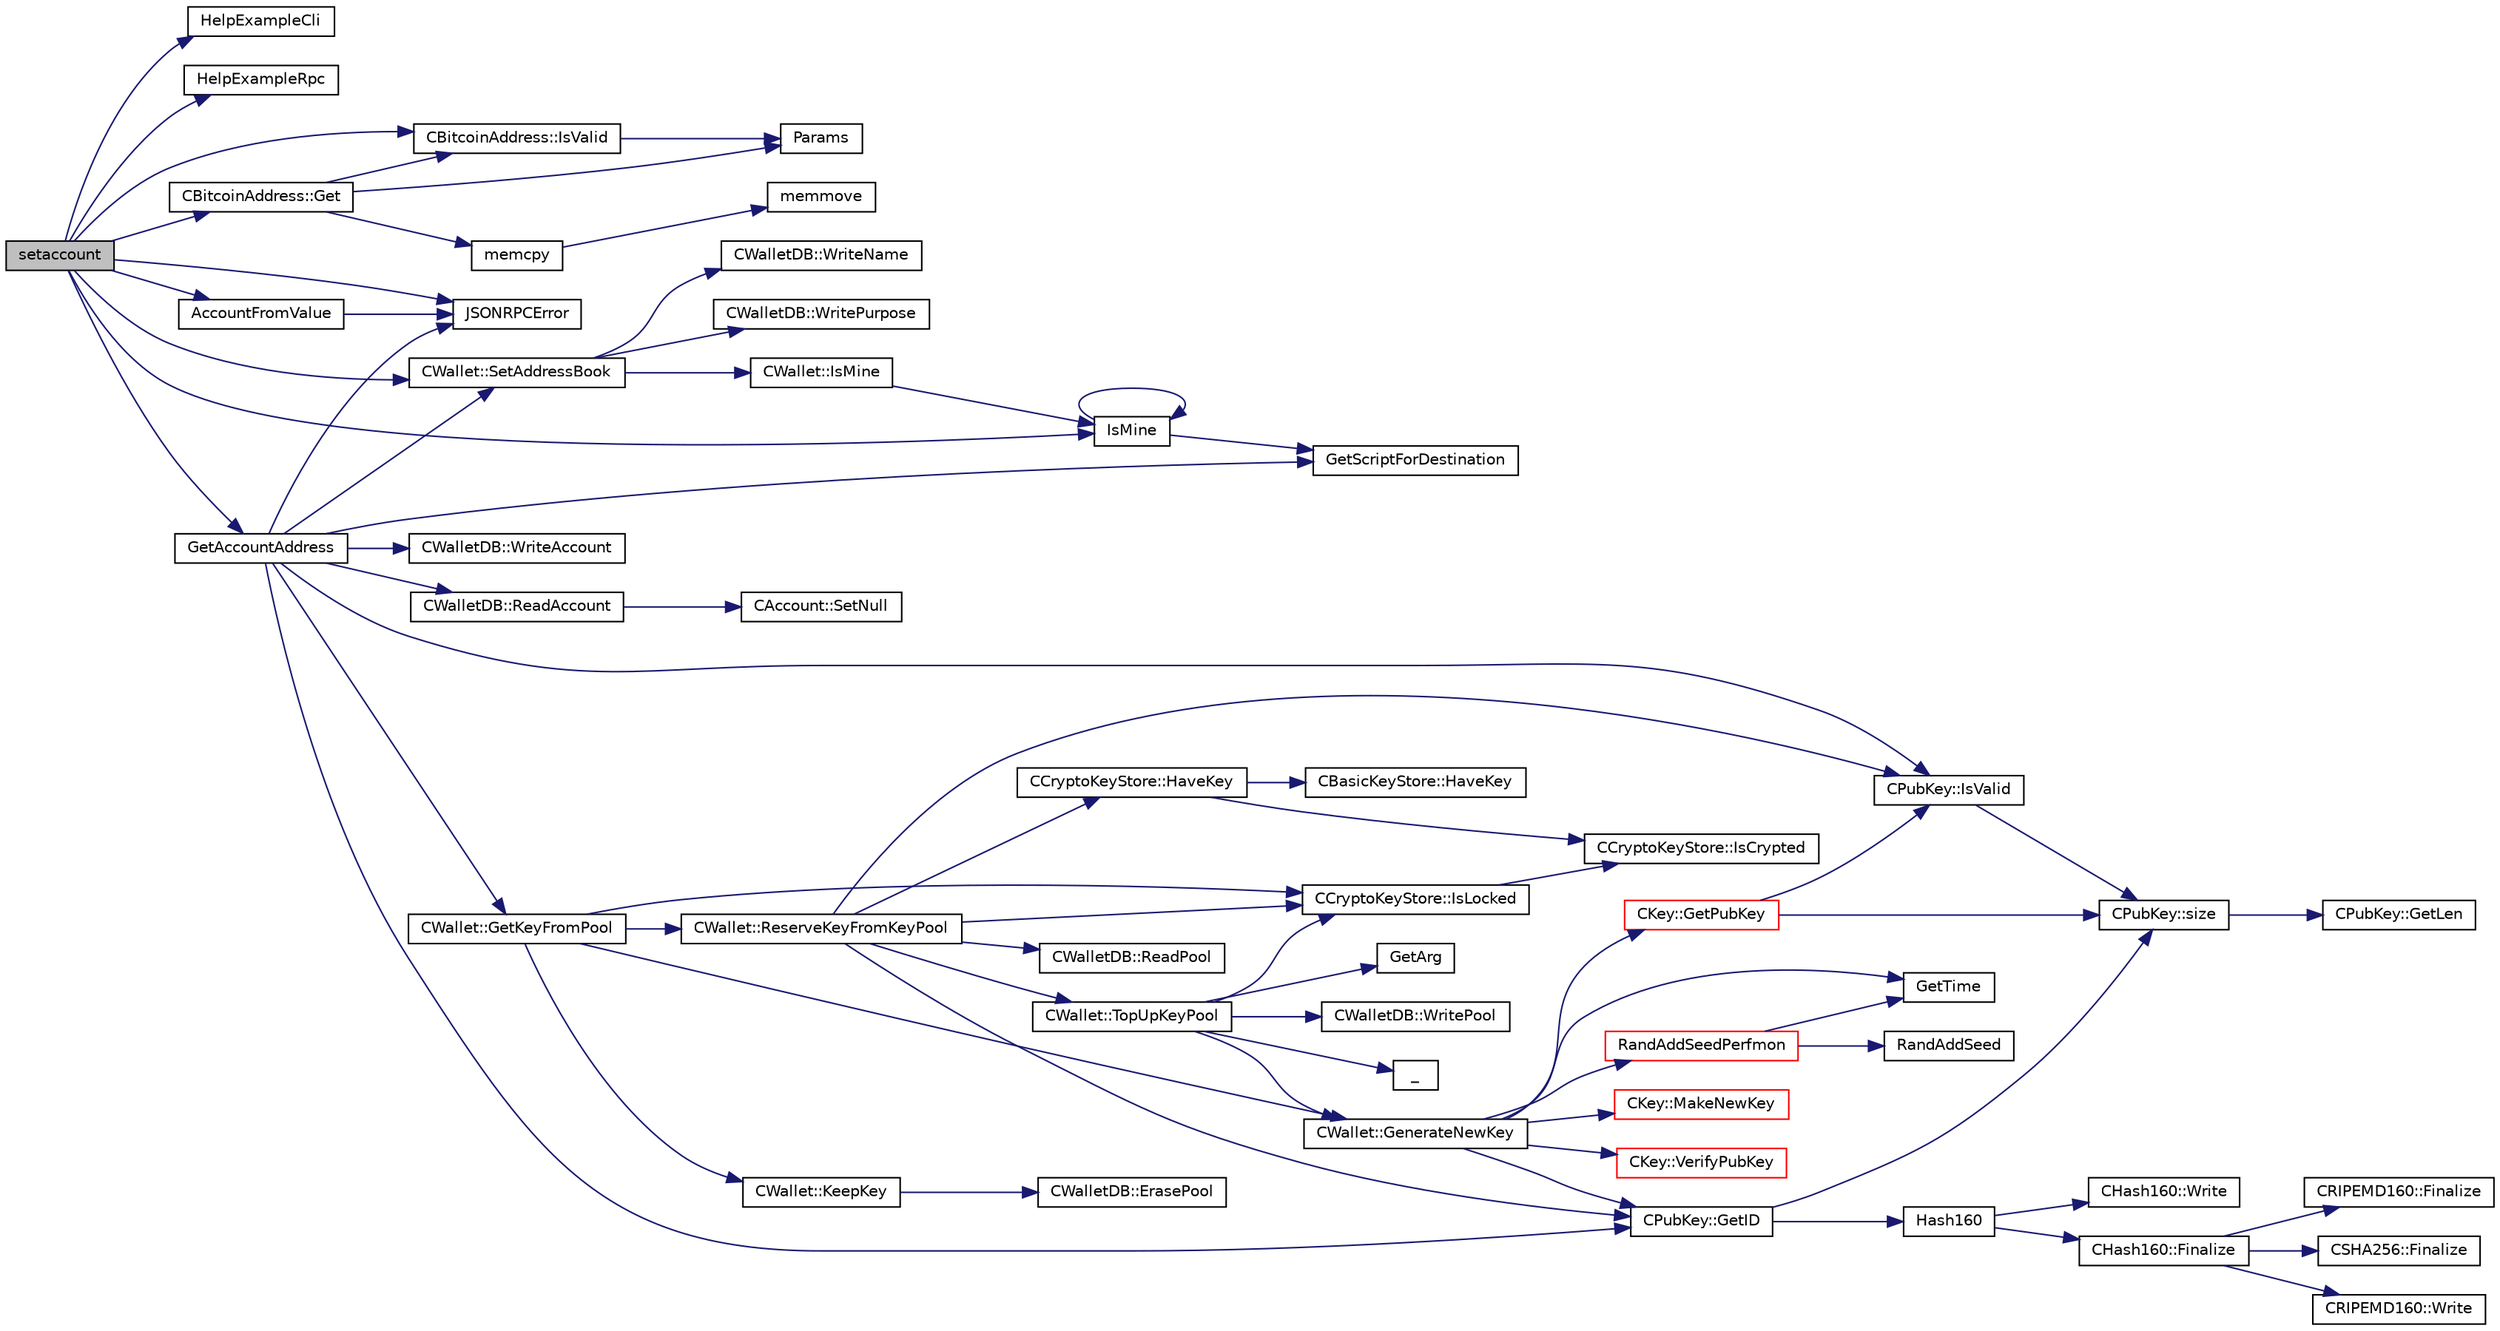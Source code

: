 digraph "setaccount"
{
  edge [fontname="Helvetica",fontsize="10",labelfontname="Helvetica",labelfontsize="10"];
  node [fontname="Helvetica",fontsize="10",shape=record];
  rankdir="LR";
  Node2031 [label="setaccount",height=0.2,width=0.4,color="black", fillcolor="grey75", style="filled", fontcolor="black"];
  Node2031 -> Node2032 [color="midnightblue",fontsize="10",style="solid",fontname="Helvetica"];
  Node2032 [label="HelpExampleCli",height=0.2,width=0.4,color="black", fillcolor="white", style="filled",URL="$rpcserver_8cpp.html#ac01ac6eab5467567ed0da106814e04ec"];
  Node2031 -> Node2033 [color="midnightblue",fontsize="10",style="solid",fontname="Helvetica"];
  Node2033 [label="HelpExampleRpc",height=0.2,width=0.4,color="black", fillcolor="white", style="filled",URL="$rpcserver_8cpp.html#a06ea60e24e5a1053a14a11b1009bf9ef"];
  Node2031 -> Node2034 [color="midnightblue",fontsize="10",style="solid",fontname="Helvetica"];
  Node2034 [label="CBitcoinAddress::IsValid",height=0.2,width=0.4,color="black", fillcolor="white", style="filled",URL="$class_c_bitcoin_address.html#ab39907ce6895062a8f8bf585270ef13b"];
  Node2034 -> Node2035 [color="midnightblue",fontsize="10",style="solid",fontname="Helvetica"];
  Node2035 [label="Params",height=0.2,width=0.4,color="black", fillcolor="white", style="filled",URL="$chainparams_8cpp.html#ace5c5b706d71a324a417dd2db394fd4a",tooltip="Return the currently selected parameters. "];
  Node2031 -> Node2036 [color="midnightblue",fontsize="10",style="solid",fontname="Helvetica"];
  Node2036 [label="JSONRPCError",height=0.2,width=0.4,color="black", fillcolor="white", style="filled",URL="$rpcprotocol_8cpp.html#a17b1bb111ab339efc951929834766039"];
  Node2031 -> Node2037 [color="midnightblue",fontsize="10",style="solid",fontname="Helvetica"];
  Node2037 [label="AccountFromValue",height=0.2,width=0.4,color="black", fillcolor="white", style="filled",URL="$rpcwallet_8cpp.html#a3039648e370837eb1e7b4dc669f3ef0f"];
  Node2037 -> Node2036 [color="midnightblue",fontsize="10",style="solid",fontname="Helvetica"];
  Node2031 -> Node2038 [color="midnightblue",fontsize="10",style="solid",fontname="Helvetica"];
  Node2038 [label="IsMine",height=0.2,width=0.4,color="black", fillcolor="white", style="filled",URL="$wallet__ismine_8cpp.html#adc59cf67d903c1ba1ef225561b85bfce"];
  Node2038 -> Node2039 [color="midnightblue",fontsize="10",style="solid",fontname="Helvetica"];
  Node2039 [label="GetScriptForDestination",height=0.2,width=0.4,color="black", fillcolor="white", style="filled",URL="$standard_8cpp.html#ae40f28d3b46c21033f6ee1f1200d0321"];
  Node2038 -> Node2038 [color="midnightblue",fontsize="10",style="solid",fontname="Helvetica"];
  Node2031 -> Node2040 [color="midnightblue",fontsize="10",style="solid",fontname="Helvetica"];
  Node2040 [label="CBitcoinAddress::Get",height=0.2,width=0.4,color="black", fillcolor="white", style="filled",URL="$class_c_bitcoin_address.html#a1e44de10dfc84d1fd2e15150f1e22b8e"];
  Node2040 -> Node2034 [color="midnightblue",fontsize="10",style="solid",fontname="Helvetica"];
  Node2040 -> Node2041 [color="midnightblue",fontsize="10",style="solid",fontname="Helvetica"];
  Node2041 [label="memcpy",height=0.2,width=0.4,color="black", fillcolor="white", style="filled",URL="$glibc__compat_8cpp.html#a0f46826ab0466591e136db24394923cf"];
  Node2041 -> Node2042 [color="midnightblue",fontsize="10",style="solid",fontname="Helvetica"];
  Node2042 [label="memmove",height=0.2,width=0.4,color="black", fillcolor="white", style="filled",URL="$glibc__compat_8cpp.html#a9778d49e9029dd75bc53ecbbf9f5e9a1"];
  Node2040 -> Node2035 [color="midnightblue",fontsize="10",style="solid",fontname="Helvetica"];
  Node2031 -> Node2043 [color="midnightblue",fontsize="10",style="solid",fontname="Helvetica"];
  Node2043 [label="GetAccountAddress",height=0.2,width=0.4,color="black", fillcolor="white", style="filled",URL="$rpcwallet_8cpp.html#aa3d9baf7a6fc6c9f0a08ec861ca52f59"];
  Node2043 -> Node2044 [color="midnightblue",fontsize="10",style="solid",fontname="Helvetica"];
  Node2044 [label="CWalletDB::ReadAccount",height=0.2,width=0.4,color="black", fillcolor="white", style="filled",URL="$class_c_wallet_d_b.html#afa8d9d374072629b360adb49b9bdd584"];
  Node2044 -> Node2045 [color="midnightblue",fontsize="10",style="solid",fontname="Helvetica"];
  Node2045 [label="CAccount::SetNull",height=0.2,width=0.4,color="black", fillcolor="white", style="filled",URL="$class_c_account.html#ac63a4127fd899a21a5916a86588e809a"];
  Node2043 -> Node2046 [color="midnightblue",fontsize="10",style="solid",fontname="Helvetica"];
  Node2046 [label="CPubKey::IsValid",height=0.2,width=0.4,color="black", fillcolor="white", style="filled",URL="$class_c_pub_key.html#a4fa94293cf8577fd039b9a133f6c7f30"];
  Node2046 -> Node2047 [color="midnightblue",fontsize="10",style="solid",fontname="Helvetica"];
  Node2047 [label="CPubKey::size",height=0.2,width=0.4,color="black", fillcolor="white", style="filled",URL="$class_c_pub_key.html#a6bb28fcf0a5f799c69f5b7269363b309",tooltip="Simple read-only vector-like interface to the pubkey data. "];
  Node2047 -> Node2048 [color="midnightblue",fontsize="10",style="solid",fontname="Helvetica"];
  Node2048 [label="CPubKey::GetLen",height=0.2,width=0.4,color="black", fillcolor="white", style="filled",URL="$class_c_pub_key.html#a7dc71b3f037c84268dc22de97d7b65fb",tooltip="Compute the length of a pubkey with a given first byte. "];
  Node2043 -> Node2039 [color="midnightblue",fontsize="10",style="solid",fontname="Helvetica"];
  Node2043 -> Node2049 [color="midnightblue",fontsize="10",style="solid",fontname="Helvetica"];
  Node2049 [label="CPubKey::GetID",height=0.2,width=0.4,color="black", fillcolor="white", style="filled",URL="$class_c_pub_key.html#a2675f7e6f72eff68e7a5227289feb021",tooltip="Get the KeyID of this public key (hash of its serialization) "];
  Node2049 -> Node2050 [color="midnightblue",fontsize="10",style="solid",fontname="Helvetica"];
  Node2050 [label="Hash160",height=0.2,width=0.4,color="black", fillcolor="white", style="filled",URL="$hash_8h.html#a4490f70ddae16e9e48460a0416a48a6b",tooltip="Compute the 160-bit hash an object. "];
  Node2050 -> Node2051 [color="midnightblue",fontsize="10",style="solid",fontname="Helvetica"];
  Node2051 [label="CHash160::Write",height=0.2,width=0.4,color="black", fillcolor="white", style="filled",URL="$class_c_hash160.html#af56cdd9443013eb68b246aa8450217f2"];
  Node2050 -> Node2052 [color="midnightblue",fontsize="10",style="solid",fontname="Helvetica"];
  Node2052 [label="CHash160::Finalize",height=0.2,width=0.4,color="black", fillcolor="white", style="filled",URL="$class_c_hash160.html#a9bb08e1772002ae1a5d85017ba7952ee"];
  Node2052 -> Node2053 [color="midnightblue",fontsize="10",style="solid",fontname="Helvetica"];
  Node2053 [label="CSHA256::Finalize",height=0.2,width=0.4,color="black", fillcolor="white", style="filled",URL="$class_c_s_h_a256.html#a4259230be0caefa590bc324fc12b9b90"];
  Node2052 -> Node2054 [color="midnightblue",fontsize="10",style="solid",fontname="Helvetica"];
  Node2054 [label="CRIPEMD160::Write",height=0.2,width=0.4,color="black", fillcolor="white", style="filled",URL="$class_c_r_i_p_e_m_d160.html#a221143b9d94af623d07c4f4ba1bf6007"];
  Node2052 -> Node2055 [color="midnightblue",fontsize="10",style="solid",fontname="Helvetica"];
  Node2055 [label="CRIPEMD160::Finalize",height=0.2,width=0.4,color="black", fillcolor="white", style="filled",URL="$class_c_r_i_p_e_m_d160.html#a2a11566fbf9d1339b819833313fc4e51"];
  Node2049 -> Node2047 [color="midnightblue",fontsize="10",style="solid",fontname="Helvetica"];
  Node2043 -> Node2056 [color="midnightblue",fontsize="10",style="solid",fontname="Helvetica"];
  Node2056 [label="CWallet::GetKeyFromPool",height=0.2,width=0.4,color="black", fillcolor="white", style="filled",URL="$group___actions.html#ga18549ec5c472c003afc4794daeb9adfd"];
  Node2056 -> Node2057 [color="midnightblue",fontsize="10",style="solid",fontname="Helvetica"];
  Node2057 [label="CWallet::ReserveKeyFromKeyPool",height=0.2,width=0.4,color="black", fillcolor="white", style="filled",URL="$group___actions.html#ga9921854840668a1856998f041177dd2b"];
  Node2057 -> Node2058 [color="midnightblue",fontsize="10",style="solid",fontname="Helvetica"];
  Node2058 [label="CCryptoKeyStore::IsLocked",height=0.2,width=0.4,color="black", fillcolor="white", style="filled",URL="$class_c_crypto_key_store.html#a52919fa284a3aa10f1b4bd6018b6dbee"];
  Node2058 -> Node2059 [color="midnightblue",fontsize="10",style="solid",fontname="Helvetica"];
  Node2059 [label="CCryptoKeyStore::IsCrypted",height=0.2,width=0.4,color="black", fillcolor="white", style="filled",URL="$class_c_crypto_key_store.html#acc8fed44366c98fb481333ca6e867088"];
  Node2057 -> Node2060 [color="midnightblue",fontsize="10",style="solid",fontname="Helvetica"];
  Node2060 [label="CWallet::TopUpKeyPool",height=0.2,width=0.4,color="black", fillcolor="white", style="filled",URL="$group___actions.html#ga9730278506e0a4f1c65239b951525b55"];
  Node2060 -> Node2058 [color="midnightblue",fontsize="10",style="solid",fontname="Helvetica"];
  Node2060 -> Node2061 [color="midnightblue",fontsize="10",style="solid",fontname="Helvetica"];
  Node2061 [label="GetArg",height=0.2,width=0.4,color="black", fillcolor="white", style="filled",URL="$util_8cpp.html#a24f685720bf40370e5bd2a192ad50cd8",tooltip="Return string argument or default value. "];
  Node2060 -> Node2062 [color="midnightblue",fontsize="10",style="solid",fontname="Helvetica"];
  Node2062 [label="CWalletDB::WritePool",height=0.2,width=0.4,color="black", fillcolor="white", style="filled",URL="$class_c_wallet_d_b.html#ad43630ad28a68c3e8b1a633f09aa0964"];
  Node2060 -> Node2063 [color="midnightblue",fontsize="10",style="solid",fontname="Helvetica"];
  Node2063 [label="CWallet::GenerateNewKey",height=0.2,width=0.4,color="black", fillcolor="white", style="filled",URL="$group__map_wallet.html#ga061fe7f54f80ec40f856b3e6365c2f4a"];
  Node2063 -> Node2064 [color="midnightblue",fontsize="10",style="solid",fontname="Helvetica"];
  Node2064 [label="RandAddSeedPerfmon",height=0.2,width=0.4,color="red", fillcolor="white", style="filled",URL="$random_8cpp.html#a786af12a87491f8dc24351d93b9833b6"];
  Node2064 -> Node2065 [color="midnightblue",fontsize="10",style="solid",fontname="Helvetica"];
  Node2065 [label="RandAddSeed",height=0.2,width=0.4,color="black", fillcolor="white", style="filled",URL="$random_8cpp.html#ab699fbdf803610a4e2060fd87787f7e0",tooltip="Seed OpenSSL PRNG with additional entropy data. "];
  Node2064 -> Node2066 [color="midnightblue",fontsize="10",style="solid",fontname="Helvetica"];
  Node2066 [label="GetTime",height=0.2,width=0.4,color="black", fillcolor="white", style="filled",URL="$utiltime_8cpp.html#a46fac5fba8ba905b5f9acb364f5d8c6f",tooltip="For unit testing. "];
  Node2063 -> Node2068 [color="midnightblue",fontsize="10",style="solid",fontname="Helvetica"];
  Node2068 [label="CKey::MakeNewKey",height=0.2,width=0.4,color="red", fillcolor="white", style="filled",URL="$class_c_key.html#a9d12ed9d297e4286250fd7ea6b59e1a5",tooltip="Generate a new private key using a cryptographic PRNG. "];
  Node2063 -> Node2072 [color="midnightblue",fontsize="10",style="solid",fontname="Helvetica"];
  Node2072 [label="CKey::GetPubKey",height=0.2,width=0.4,color="red", fillcolor="white", style="filled",URL="$class_c_key.html#aa1085c59603a62db6ec776300f250337",tooltip="Compute the public key from a private key. "];
  Node2072 -> Node2047 [color="midnightblue",fontsize="10",style="solid",fontname="Helvetica"];
  Node2072 -> Node2046 [color="midnightblue",fontsize="10",style="solid",fontname="Helvetica"];
  Node2063 -> Node2076 [color="midnightblue",fontsize="10",style="solid",fontname="Helvetica"];
  Node2076 [label="CKey::VerifyPubKey",height=0.2,width=0.4,color="red", fillcolor="white", style="filled",URL="$class_c_key.html#ac53425b8d0f89067bce781c485101b20",tooltip="Verify thoroughly whether a private key and a public key match. "];
  Node2063 -> Node2066 [color="midnightblue",fontsize="10",style="solid",fontname="Helvetica"];
  Node2063 -> Node2049 [color="midnightblue",fontsize="10",style="solid",fontname="Helvetica"];
  Node2060 -> Node2086 [color="midnightblue",fontsize="10",style="solid",fontname="Helvetica"];
  Node2086 [label="_",height=0.2,width=0.4,color="black", fillcolor="white", style="filled",URL="$ui__interface_8h.html#aad133bb6103b53cebf03fd01e2f11ba1",tooltip="Translation function: Call Translate signal on UI interface, which returns a boost::optional result..."];
  Node2057 -> Node2087 [color="midnightblue",fontsize="10",style="solid",fontname="Helvetica"];
  Node2087 [label="CWalletDB::ReadPool",height=0.2,width=0.4,color="black", fillcolor="white", style="filled",URL="$class_c_wallet_d_b.html#a6a03927cf247314ccd9b285139de0bd1"];
  Node2057 -> Node2088 [color="midnightblue",fontsize="10",style="solid",fontname="Helvetica"];
  Node2088 [label="CCryptoKeyStore::HaveKey",height=0.2,width=0.4,color="black", fillcolor="white", style="filled",URL="$class_c_crypto_key_store.html#a6c115cf1fc4129b43c8846b3d51d8ff5",tooltip="Check whether a key corresponding to a given address is present in the store. "];
  Node2088 -> Node2059 [color="midnightblue",fontsize="10",style="solid",fontname="Helvetica"];
  Node2088 -> Node2089 [color="midnightblue",fontsize="10",style="solid",fontname="Helvetica"];
  Node2089 [label="CBasicKeyStore::HaveKey",height=0.2,width=0.4,color="black", fillcolor="white", style="filled",URL="$class_c_basic_key_store.html#afc99762e3e58f93e198d85ecfdf5804a",tooltip="Check whether a key corresponding to a given address is present in the store. "];
  Node2057 -> Node2049 [color="midnightblue",fontsize="10",style="solid",fontname="Helvetica"];
  Node2057 -> Node2046 [color="midnightblue",fontsize="10",style="solid",fontname="Helvetica"];
  Node2056 -> Node2058 [color="midnightblue",fontsize="10",style="solid",fontname="Helvetica"];
  Node2056 -> Node2063 [color="midnightblue",fontsize="10",style="solid",fontname="Helvetica"];
  Node2056 -> Node2090 [color="midnightblue",fontsize="10",style="solid",fontname="Helvetica"];
  Node2090 [label="CWallet::KeepKey",height=0.2,width=0.4,color="black", fillcolor="white", style="filled",URL="$group___actions.html#gae460b8c824a1a6633615f95373e533f2"];
  Node2090 -> Node2091 [color="midnightblue",fontsize="10",style="solid",fontname="Helvetica"];
  Node2091 [label="CWalletDB::ErasePool",height=0.2,width=0.4,color="black", fillcolor="white", style="filled",URL="$class_c_wallet_d_b.html#ac78d839fbda5164c4134ab67911139ca"];
  Node2043 -> Node2036 [color="midnightblue",fontsize="10",style="solid",fontname="Helvetica"];
  Node2043 -> Node2092 [color="midnightblue",fontsize="10",style="solid",fontname="Helvetica"];
  Node2092 [label="CWallet::SetAddressBook",height=0.2,width=0.4,color="black", fillcolor="white", style="filled",URL="$group___actions.html#ga53e5528d7005608594e73f500bc5bb8f"];
  Node2092 -> Node2093 [color="midnightblue",fontsize="10",style="solid",fontname="Helvetica"];
  Node2093 [label="CWallet::IsMine",height=0.2,width=0.4,color="black", fillcolor="white", style="filled",URL="$group__map_wallet.html#ga4eada57edc1c443564b8cc9b853d955c"];
  Node2093 -> Node2038 [color="midnightblue",fontsize="10",style="solid",fontname="Helvetica"];
  Node2092 -> Node2094 [color="midnightblue",fontsize="10",style="solid",fontname="Helvetica"];
  Node2094 [label="CWalletDB::WritePurpose",height=0.2,width=0.4,color="black", fillcolor="white", style="filled",URL="$class_c_wallet_d_b.html#a8d4e8d73b977dc62c137bd3543c278bf"];
  Node2092 -> Node2095 [color="midnightblue",fontsize="10",style="solid",fontname="Helvetica"];
  Node2095 [label="CWalletDB::WriteName",height=0.2,width=0.4,color="black", fillcolor="white", style="filled",URL="$class_c_wallet_d_b.html#ad1b3bce77e9dd6ddd8c668a469c38f0a"];
  Node2043 -> Node2096 [color="midnightblue",fontsize="10",style="solid",fontname="Helvetica"];
  Node2096 [label="CWalletDB::WriteAccount",height=0.2,width=0.4,color="black", fillcolor="white", style="filled",URL="$class_c_wallet_d_b.html#afef640a4990f74fd5af7178c99415cf3"];
  Node2031 -> Node2092 [color="midnightblue",fontsize="10",style="solid",fontname="Helvetica"];
}
